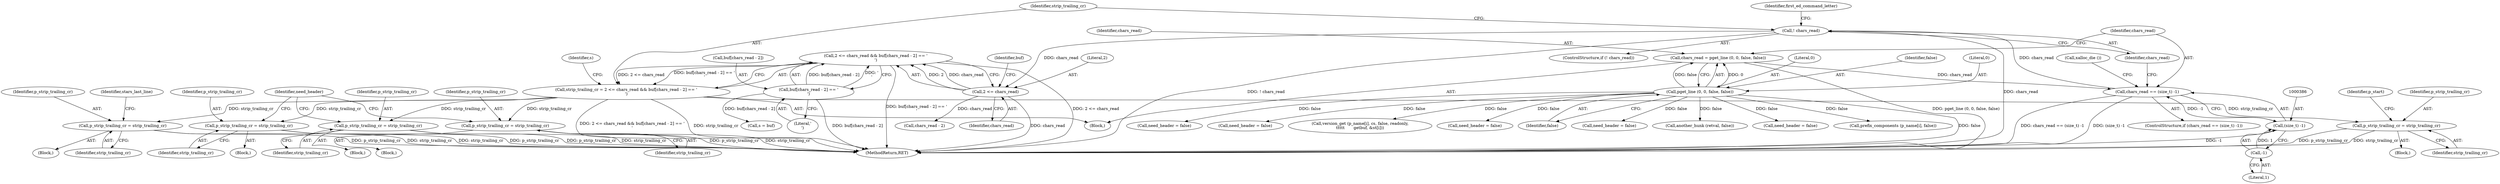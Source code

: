 digraph "0_savannah_f290f48a621867084884bfff87f8093c15195e6a@API" {
"1000426" [label="(Call,2 <= chars_read && buf[chars_read - 2] == '\r')"];
"1000427" [label="(Call,2 <= chars_read)"];
"1000391" [label="(Call,! chars_read)"];
"1000383" [label="(Call,chars_read == (size_t) -1)"];
"1000375" [label="(Call,chars_read = pget_line (0, 0, false, false))"];
"1000377" [label="(Call,pget_line (0, 0, false, false))"];
"1000385" [label="(Call,(size_t) -1)"];
"1000387" [label="(Call,-1)"];
"1000430" [label="(Call,buf[chars_read - 2] == '\r')"];
"1000424" [label="(Call,strip_trailing_cr = 2 <= chars_read && buf[chars_read - 2] == '\r')"];
"1000575" [label="(Call,p_strip_trailing_cr = strip_trailing_cr)"];
"1000634" [label="(Call,p_strip_trailing_cr = strip_trailing_cr)"];
"1000660" [label="(Call,p_strip_trailing_cr = strip_trailing_cr)"];
"1001204" [label="(Call,p_strip_trailing_cr = strip_trailing_cr)"];
"1001496" [label="(Call,p_strip_trailing_cr = strip_trailing_cr)"];
"1000424" [label="(Call,strip_trailing_cr = 2 <= chars_read && buf[chars_read - 2] == '\r')"];
"1002164" [label="(MethodReturn,RET)"];
"1000604" [label="(Call,need_header = false)"];
"1000388" [label="(Literal,1)"];
"1000385" [label="(Call,(size_t) -1)"];
"1001899" [label="(Call,version_get (p_name[i], cs, false, readonly,\n\t\t\t\t\t       getbuf, &st[i]))"];
"1000660" [label="(Call,p_strip_trailing_cr = strip_trailing_cr)"];
"1000389" [label="(Call,xalloc_die ())"];
"1000562" [label="(Block,)"];
"1000438" [label="(Call,s = buf)"];
"1000426" [label="(Call,2 <= chars_read && buf[chars_read - 2] == '\r')"];
"1001208" [label="(Identifier,need_header)"];
"1000661" [label="(Identifier,p_strip_trailing_cr)"];
"1000581" [label="(Identifier,stars_last_line)"];
"1000631" [label="(Call,need_header = false)"];
"1000436" [label="(Literal,'\r')"];
"1000381" [label="(Identifier,false)"];
"1000636" [label="(Identifier,strip_trailing_cr)"];
"1000634" [label="(Call,p_strip_trailing_cr = strip_trailing_cr)"];
"1001206" [label="(Identifier,strip_trailing_cr)"];
"1001458" [label="(Block,)"];
"1000432" [label="(Identifier,buf)"];
"1001497" [label="(Identifier,p_strip_trailing_cr)"];
"1000387" [label="(Call,-1)"];
"1001498" [label="(Identifier,strip_trailing_cr)"];
"1001204" [label="(Call,p_strip_trailing_cr = strip_trailing_cr)"];
"1000613" [label="(Block,)"];
"1000392" [label="(Identifier,chars_read)"];
"1000379" [label="(Literal,0)"];
"1000431" [label="(Call,buf[chars_read - 2])"];
"1000395" [label="(Identifier,first_ed_command_letter)"];
"1000662" [label="(Identifier,strip_trailing_cr)"];
"1000427" [label="(Call,2 <= chars_read)"];
"1000576" [label="(Identifier,p_strip_trailing_cr)"];
"1000852" [label="(Call,need_header = false)"];
"1000380" [label="(Identifier,false)"];
"1000390" [label="(ControlStructure,if (! chars_read))"];
"1000346" [label="(Block,)"];
"1001496" [label="(Call,p_strip_trailing_cr = strip_trailing_cr)"];
"1001158" [label="(Block,)"];
"1000433" [label="(Call,chars_read - 2)"];
"1000384" [label="(Identifier,chars_read)"];
"1000382" [label="(ControlStructure,if (chars_read == (size_t) -1))"];
"1000378" [label="(Literal,0)"];
"1000429" [label="(Identifier,chars_read)"];
"1000575" [label="(Call,p_strip_trailing_cr = strip_trailing_cr)"];
"1000391" [label="(Call,! chars_read)"];
"1000383" [label="(Call,chars_read == (size_t) -1)"];
"1000430" [label="(Call,buf[chars_read - 2] == '\r')"];
"1000376" [label="(Identifier,chars_read)"];
"1000428" [label="(Literal,2)"];
"1000375" [label="(Call,chars_read = pget_line (0, 0, false, false))"];
"1000425" [label="(Identifier,strip_trailing_cr)"];
"1001536" [label="(Call,another_hunk (retval, false))"];
"1001181" [label="(Call,need_header = false)"];
"1000377" [label="(Call,pget_line (0, 0, false, false))"];
"1002018" [label="(Call,prefix_components (p_name[i], false))"];
"1001205" [label="(Identifier,p_strip_trailing_cr)"];
"1001500" [label="(Identifier,p_start)"];
"1000657" [label="(Call,need_header = false)"];
"1000643" [label="(Block,)"];
"1000635" [label="(Identifier,p_strip_trailing_cr)"];
"1000439" [label="(Identifier,s)"];
"1000577" [label="(Identifier,strip_trailing_cr)"];
"1000426" -> "1000424"  [label="AST: "];
"1000426" -> "1000427"  [label="CFG: "];
"1000426" -> "1000430"  [label="CFG: "];
"1000427" -> "1000426"  [label="AST: "];
"1000430" -> "1000426"  [label="AST: "];
"1000424" -> "1000426"  [label="CFG: "];
"1000426" -> "1002164"  [label="DDG: 2 <= chars_read"];
"1000426" -> "1002164"  [label="DDG: buf[chars_read - 2] == '\r'"];
"1000426" -> "1000424"  [label="DDG: 2 <= chars_read"];
"1000426" -> "1000424"  [label="DDG: buf[chars_read - 2] == '\r'"];
"1000427" -> "1000426"  [label="DDG: 2"];
"1000427" -> "1000426"  [label="DDG: chars_read"];
"1000430" -> "1000426"  [label="DDG: buf[chars_read - 2]"];
"1000430" -> "1000426"  [label="DDG: '\r'"];
"1000427" -> "1000429"  [label="CFG: "];
"1000428" -> "1000427"  [label="AST: "];
"1000429" -> "1000427"  [label="AST: "];
"1000432" -> "1000427"  [label="CFG: "];
"1000427" -> "1002164"  [label="DDG: chars_read"];
"1000391" -> "1000427"  [label="DDG: chars_read"];
"1000427" -> "1000433"  [label="DDG: chars_read"];
"1000391" -> "1000390"  [label="AST: "];
"1000391" -> "1000392"  [label="CFG: "];
"1000392" -> "1000391"  [label="AST: "];
"1000395" -> "1000391"  [label="CFG: "];
"1000425" -> "1000391"  [label="CFG: "];
"1000391" -> "1002164"  [label="DDG: chars_read"];
"1000391" -> "1002164"  [label="DDG: ! chars_read"];
"1000383" -> "1000391"  [label="DDG: chars_read"];
"1000383" -> "1000382"  [label="AST: "];
"1000383" -> "1000385"  [label="CFG: "];
"1000384" -> "1000383"  [label="AST: "];
"1000385" -> "1000383"  [label="AST: "];
"1000389" -> "1000383"  [label="CFG: "];
"1000392" -> "1000383"  [label="CFG: "];
"1000383" -> "1002164"  [label="DDG: chars_read == (size_t) -1"];
"1000383" -> "1002164"  [label="DDG: (size_t) -1"];
"1000375" -> "1000383"  [label="DDG: chars_read"];
"1000385" -> "1000383"  [label="DDG: -1"];
"1000375" -> "1000346"  [label="AST: "];
"1000375" -> "1000377"  [label="CFG: "];
"1000376" -> "1000375"  [label="AST: "];
"1000377" -> "1000375"  [label="AST: "];
"1000384" -> "1000375"  [label="CFG: "];
"1000375" -> "1002164"  [label="DDG: pget_line (0, 0, false, false)"];
"1000377" -> "1000375"  [label="DDG: 0"];
"1000377" -> "1000375"  [label="DDG: false"];
"1000377" -> "1000381"  [label="CFG: "];
"1000378" -> "1000377"  [label="AST: "];
"1000379" -> "1000377"  [label="AST: "];
"1000380" -> "1000377"  [label="AST: "];
"1000381" -> "1000377"  [label="AST: "];
"1000377" -> "1002164"  [label="DDG: false"];
"1000377" -> "1000604"  [label="DDG: false"];
"1000377" -> "1000631"  [label="DDG: false"];
"1000377" -> "1000657"  [label="DDG: false"];
"1000377" -> "1000852"  [label="DDG: false"];
"1000377" -> "1001181"  [label="DDG: false"];
"1000377" -> "1001536"  [label="DDG: false"];
"1000377" -> "1001899"  [label="DDG: false"];
"1000377" -> "1002018"  [label="DDG: false"];
"1000385" -> "1000387"  [label="CFG: "];
"1000386" -> "1000385"  [label="AST: "];
"1000387" -> "1000385"  [label="AST: "];
"1000385" -> "1002164"  [label="DDG: -1"];
"1000387" -> "1000385"  [label="DDG: 1"];
"1000387" -> "1000388"  [label="CFG: "];
"1000388" -> "1000387"  [label="AST: "];
"1000430" -> "1000436"  [label="CFG: "];
"1000431" -> "1000430"  [label="AST: "];
"1000436" -> "1000430"  [label="AST: "];
"1000430" -> "1002164"  [label="DDG: buf[chars_read - 2]"];
"1000430" -> "1000438"  [label="DDG: buf[chars_read - 2]"];
"1000424" -> "1000346"  [label="AST: "];
"1000425" -> "1000424"  [label="AST: "];
"1000439" -> "1000424"  [label="CFG: "];
"1000424" -> "1002164"  [label="DDG: 2 <= chars_read && buf[chars_read - 2] == '\r'"];
"1000424" -> "1002164"  [label="DDG: strip_trailing_cr"];
"1000424" -> "1000575"  [label="DDG: strip_trailing_cr"];
"1000424" -> "1000634"  [label="DDG: strip_trailing_cr"];
"1000424" -> "1000660"  [label="DDG: strip_trailing_cr"];
"1000424" -> "1001204"  [label="DDG: strip_trailing_cr"];
"1000424" -> "1001496"  [label="DDG: strip_trailing_cr"];
"1000575" -> "1000562"  [label="AST: "];
"1000575" -> "1000577"  [label="CFG: "];
"1000576" -> "1000575"  [label="AST: "];
"1000577" -> "1000575"  [label="AST: "];
"1000581" -> "1000575"  [label="CFG: "];
"1000575" -> "1002164"  [label="DDG: strip_trailing_cr"];
"1000575" -> "1002164"  [label="DDG: p_strip_trailing_cr"];
"1000634" -> "1000613"  [label="AST: "];
"1000634" -> "1000636"  [label="CFG: "];
"1000635" -> "1000634"  [label="AST: "];
"1000636" -> "1000634"  [label="AST: "];
"1001208" -> "1000634"  [label="CFG: "];
"1000634" -> "1002164"  [label="DDG: p_strip_trailing_cr"];
"1000634" -> "1002164"  [label="DDG: strip_trailing_cr"];
"1000660" -> "1000643"  [label="AST: "];
"1000660" -> "1000662"  [label="CFG: "];
"1000661" -> "1000660"  [label="AST: "];
"1000662" -> "1000660"  [label="AST: "];
"1001208" -> "1000660"  [label="CFG: "];
"1000660" -> "1002164"  [label="DDG: p_strip_trailing_cr"];
"1000660" -> "1002164"  [label="DDG: strip_trailing_cr"];
"1001204" -> "1001158"  [label="AST: "];
"1001204" -> "1001206"  [label="CFG: "];
"1001205" -> "1001204"  [label="AST: "];
"1001206" -> "1001204"  [label="AST: "];
"1001208" -> "1001204"  [label="CFG: "];
"1001204" -> "1002164"  [label="DDG: p_strip_trailing_cr"];
"1001204" -> "1002164"  [label="DDG: strip_trailing_cr"];
"1001496" -> "1001458"  [label="AST: "];
"1001496" -> "1001498"  [label="CFG: "];
"1001497" -> "1001496"  [label="AST: "];
"1001498" -> "1001496"  [label="AST: "];
"1001500" -> "1001496"  [label="CFG: "];
"1001496" -> "1002164"  [label="DDG: p_strip_trailing_cr"];
"1001496" -> "1002164"  [label="DDG: strip_trailing_cr"];
}
